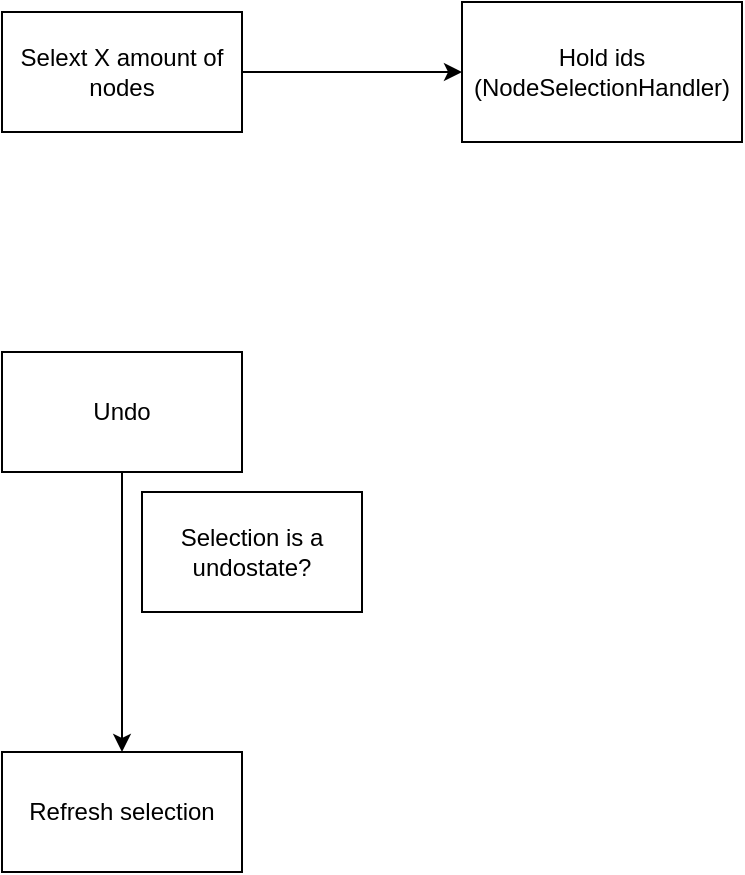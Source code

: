 <mxfile>
    <diagram id="SIW-57xQ25l54fTFPJ1B" name="Page-1">
        <mxGraphModel dx="1156" dy="1190" grid="1" gridSize="10" guides="1" tooltips="1" connect="1" arrows="1" fold="1" page="1" pageScale="1" pageWidth="1169" pageHeight="827" math="0" shadow="0">
            <root>
                <mxCell id="0"/>
                <mxCell id="1" parent="0"/>
                <mxCell id="8" style="edgeStyle=orthogonalEdgeStyle;rounded=0;orthogonalLoop=1;jettySize=auto;html=1;" edge="1" parent="1" source="2" target="5">
                    <mxGeometry relative="1" as="geometry"/>
                </mxCell>
                <mxCell id="2" value="Selext X amount of nodes" style="rounded=0;whiteSpace=wrap;html=1;" vertex="1" parent="1">
                    <mxGeometry x="110" y="70" width="120" height="60" as="geometry"/>
                </mxCell>
                <mxCell id="5" value="Hold ids (NodeSelectionHandler)" style="rounded=0;whiteSpace=wrap;html=1;" vertex="1" parent="1">
                    <mxGeometry x="340" y="65" width="140" height="70" as="geometry"/>
                </mxCell>
                <mxCell id="9" value="" style="edgeStyle=orthogonalEdgeStyle;rounded=0;orthogonalLoop=1;jettySize=auto;html=1;" edge="1" parent="1" source="6" target="7">
                    <mxGeometry relative="1" as="geometry"/>
                </mxCell>
                <mxCell id="6" value="Undo" style="rounded=0;whiteSpace=wrap;html=1;" vertex="1" parent="1">
                    <mxGeometry x="110" y="240" width="120" height="60" as="geometry"/>
                </mxCell>
                <mxCell id="7" value="Refresh selection" style="rounded=0;whiteSpace=wrap;html=1;" vertex="1" parent="1">
                    <mxGeometry x="110" y="440" width="120" height="60" as="geometry"/>
                </mxCell>
                <mxCell id="10" value="Selection is a undostate?" style="rounded=0;whiteSpace=wrap;html=1;" vertex="1" parent="1">
                    <mxGeometry x="180" y="310" width="110" height="60" as="geometry"/>
                </mxCell>
            </root>
        </mxGraphModel>
    </diagram>
</mxfile>